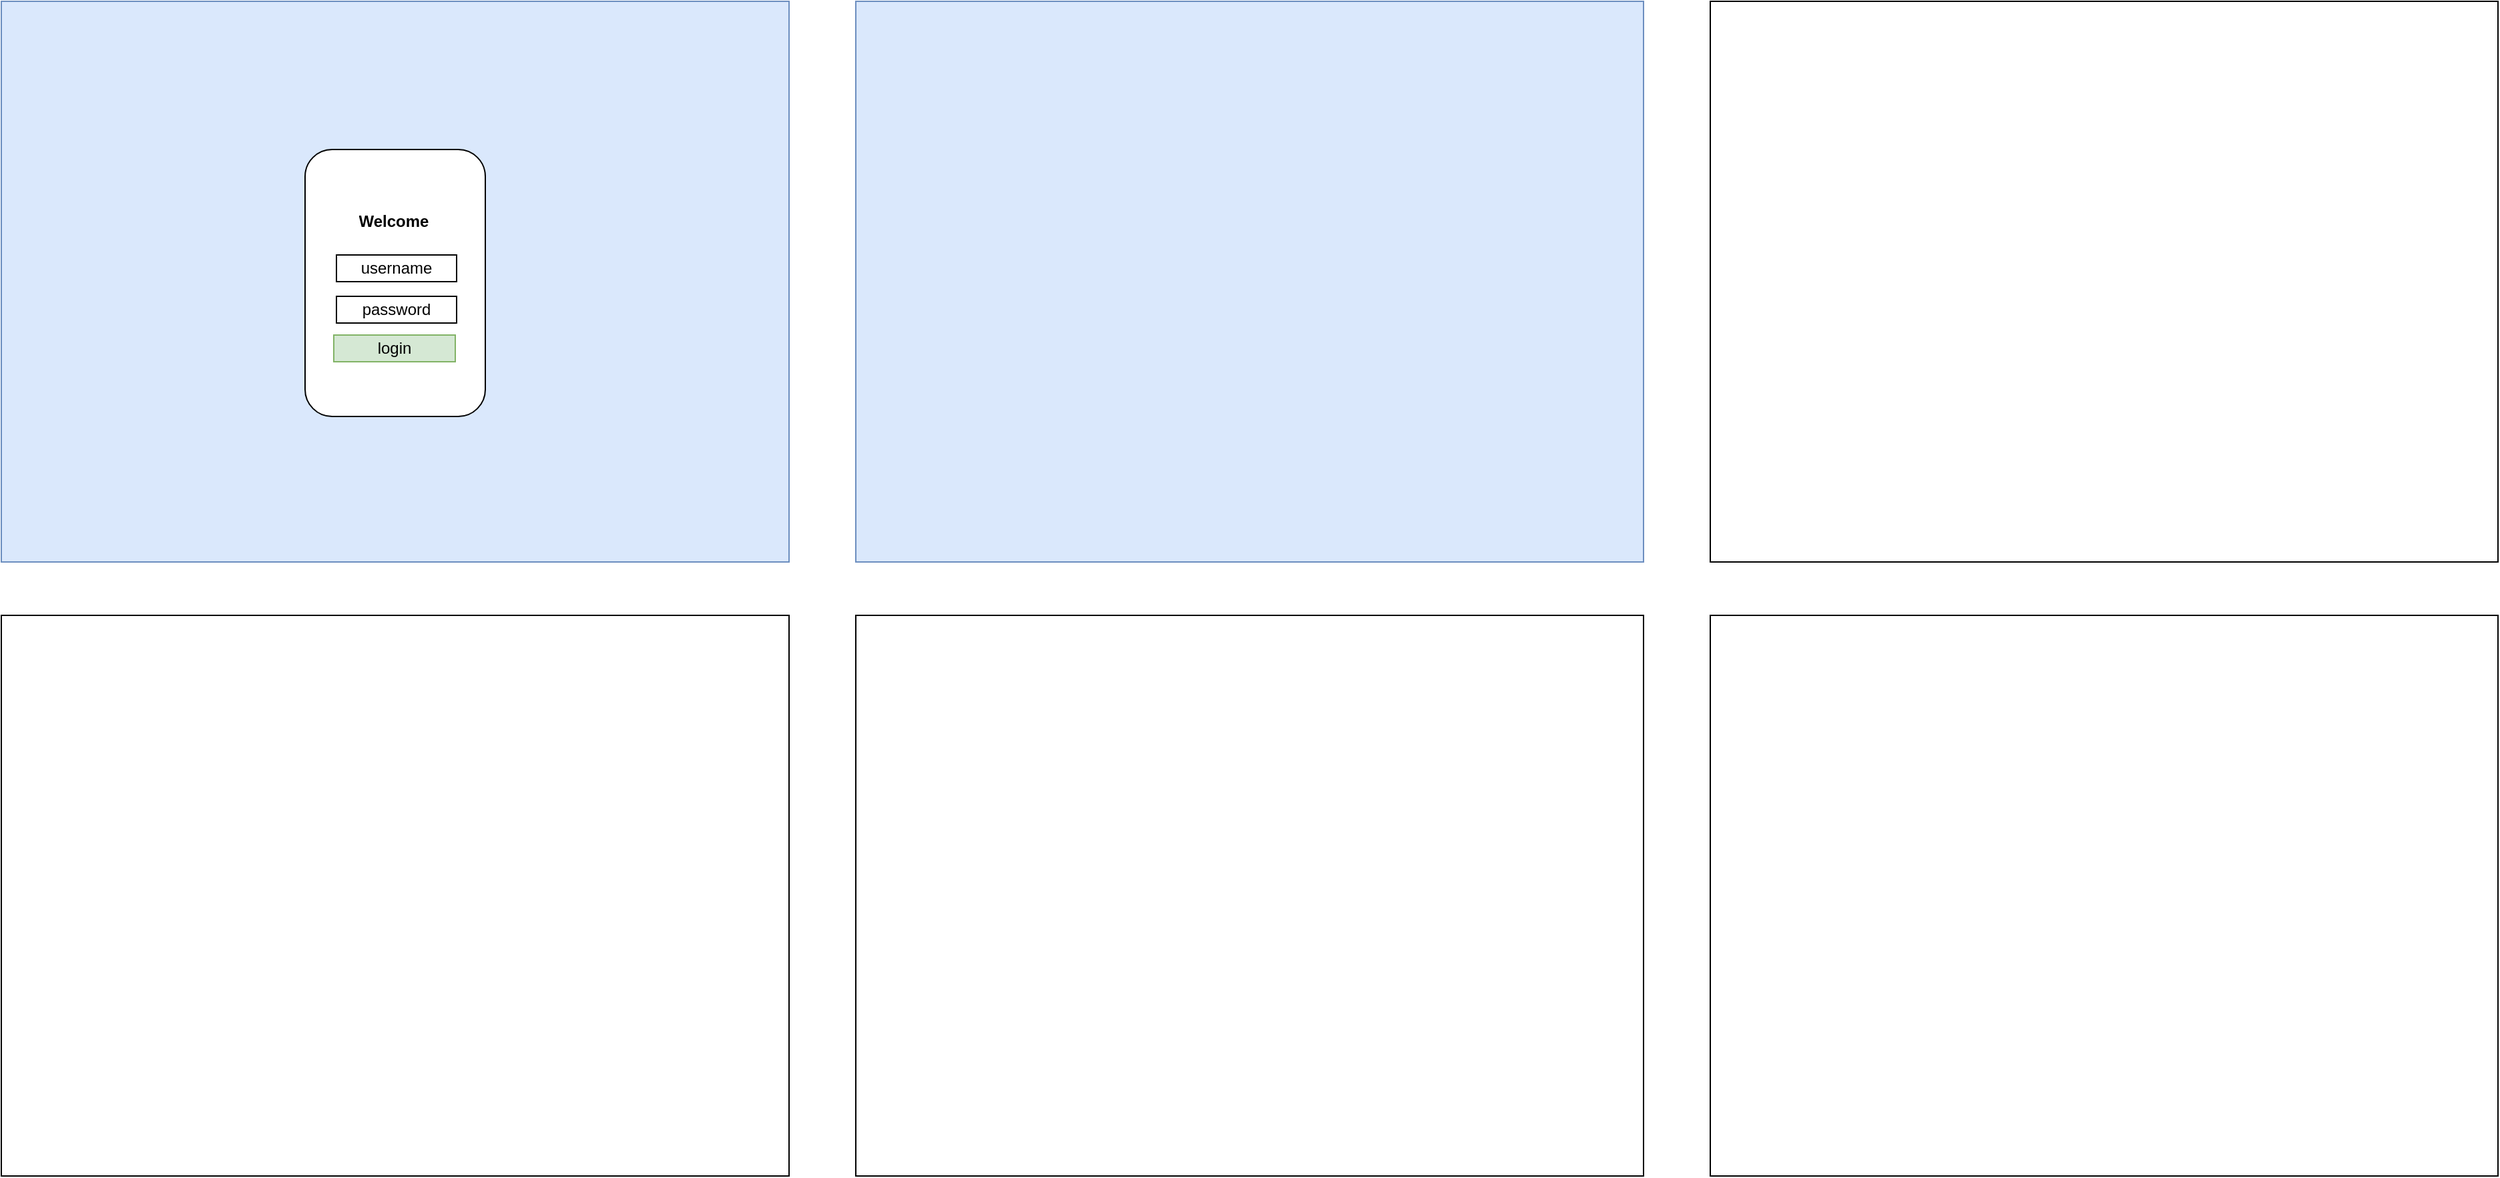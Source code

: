 <mxfile version="28.1.0">
  <diagram name="Page-1" id="VqDgL3Xh2LhGNzMud35-">
    <mxGraphModel dx="776" dy="477" grid="1" gridSize="10" guides="1" tooltips="1" connect="1" arrows="1" fold="1" page="1" pageScale="1" pageWidth="850" pageHeight="1100" math="0" shadow="0">
      <root>
        <mxCell id="0" />
        <mxCell id="1" parent="0" />
        <mxCell id="_iMaxltSltyhO5bxiZkw-1" value="" style="rounded=0;whiteSpace=wrap;html=1;fillColor=#dae8fc;strokeColor=#6c8ebf;" vertex="1" parent="1">
          <mxGeometry x="30" y="80" width="590" height="420" as="geometry" />
        </mxCell>
        <mxCell id="_iMaxltSltyhO5bxiZkw-2" value="" style="rounded=0;whiteSpace=wrap;html=1;fillColor=#dae8fc;strokeColor=#6c8ebf;" vertex="1" parent="1">
          <mxGeometry x="670" y="80" width="590" height="420" as="geometry" />
        </mxCell>
        <mxCell id="_iMaxltSltyhO5bxiZkw-3" value="" style="rounded=0;whiteSpace=wrap;html=1;" vertex="1" parent="1">
          <mxGeometry x="1310" y="80" width="590" height="420" as="geometry" />
        </mxCell>
        <mxCell id="_iMaxltSltyhO5bxiZkw-4" value="" style="rounded=0;whiteSpace=wrap;html=1;" vertex="1" parent="1">
          <mxGeometry x="30" y="540" width="590" height="420" as="geometry" />
        </mxCell>
        <mxCell id="_iMaxltSltyhO5bxiZkw-5" value="" style="rounded=0;whiteSpace=wrap;html=1;" vertex="1" parent="1">
          <mxGeometry x="670" y="540" width="590" height="420" as="geometry" />
        </mxCell>
        <mxCell id="_iMaxltSltyhO5bxiZkw-6" value="" style="rounded=0;whiteSpace=wrap;html=1;" vertex="1" parent="1">
          <mxGeometry x="1310" y="540" width="590" height="420" as="geometry" />
        </mxCell>
        <mxCell id="_iMaxltSltyhO5bxiZkw-8" value="" style="rounded=1;whiteSpace=wrap;html=1;" vertex="1" parent="1">
          <mxGeometry x="257.5" y="191" width="135" height="200" as="geometry" />
        </mxCell>
        <mxCell id="_iMaxltSltyhO5bxiZkw-9" value="&lt;div align=&quot;center&quot;&gt;&lt;b&gt;Welcome&lt;/b&gt;&lt;/div&gt;" style="text;strokeColor=none;fillColor=none;align=center;verticalAlign=middle;spacingLeft=4;spacingRight=4;overflow=hidden;points=[[0,0.5],[1,0.5]];portConstraint=eastwest;rotatable=0;whiteSpace=wrap;html=1;" vertex="1" parent="1">
          <mxGeometry x="284" y="230" width="80" height="30" as="geometry" />
        </mxCell>
        <mxCell id="_iMaxltSltyhO5bxiZkw-12" value="username" style="rounded=0;whiteSpace=wrap;html=1;" vertex="1" parent="1">
          <mxGeometry x="281" y="270" width="90" height="20" as="geometry" />
        </mxCell>
        <mxCell id="_iMaxltSltyhO5bxiZkw-13" value="password" style="rounded=0;whiteSpace=wrap;html=1;" vertex="1" parent="1">
          <mxGeometry x="281" y="301" width="90" height="20" as="geometry" />
        </mxCell>
        <mxCell id="_iMaxltSltyhO5bxiZkw-14" value="login" style="rounded=0;whiteSpace=wrap;html=1;fillColor=#d5e8d4;strokeColor=#82b366;" vertex="1" parent="1">
          <mxGeometry x="279" y="330" width="91" height="20" as="geometry" />
        </mxCell>
      </root>
    </mxGraphModel>
  </diagram>
</mxfile>
